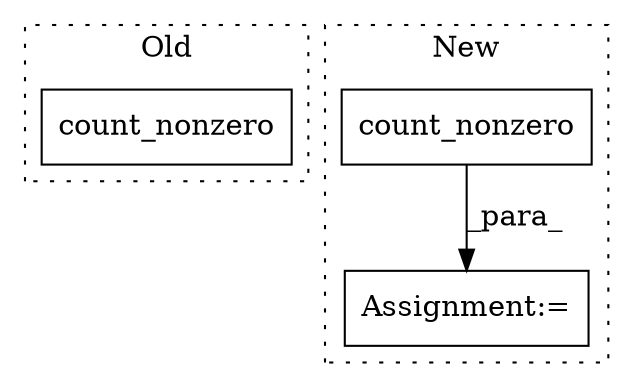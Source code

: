 digraph G {
subgraph cluster0 {
1 [label="count_nonzero" a="32" s="6910,6933" l="14,1" shape="box"];
label = "Old";
style="dotted";
}
subgraph cluster1 {
2 [label="count_nonzero" a="32" s="6829,6877" l="14,1" shape="box"];
3 [label="Assignment:=" a="7" s="6822" l="1" shape="box"];
label = "New";
style="dotted";
}
2 -> 3 [label="_para_"];
}